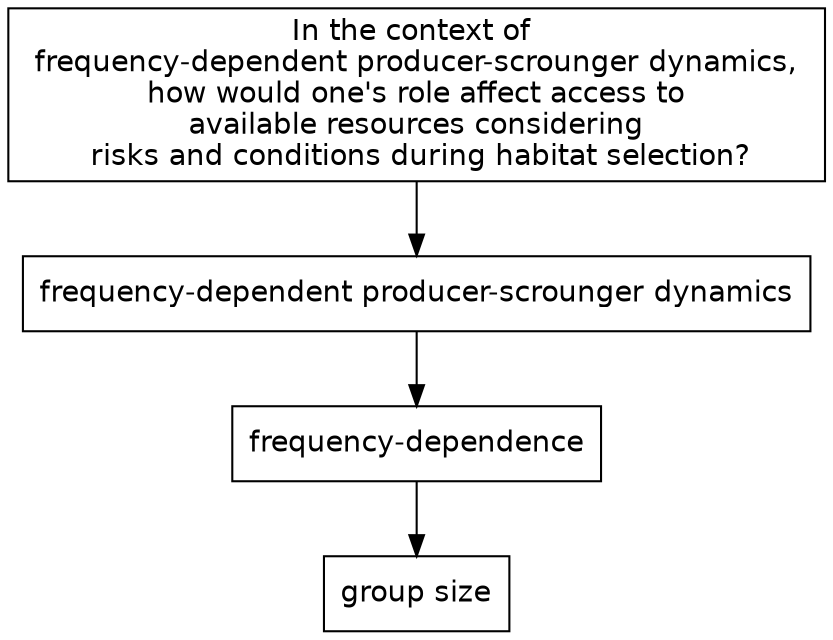 digraph why_space_use {

  graph [fontsize = 12]

	node [shape = box, fontname = Helvetica]


	topic [label = "In the context of \n frequency-dependent producer-scrounger dynamics, \n how would one's role affect access to \n available resources considering \n risks and conditions during habitat selection?"]

	freq_psd [label = "frequency-dependent producer-scrounger dynamics"]
	freq [label = "frequency-dependence"]
	grp_size [label = "group size"]

	topic -> freq_psd

	freq_psd -> freq

	freq -> grp_size

}
